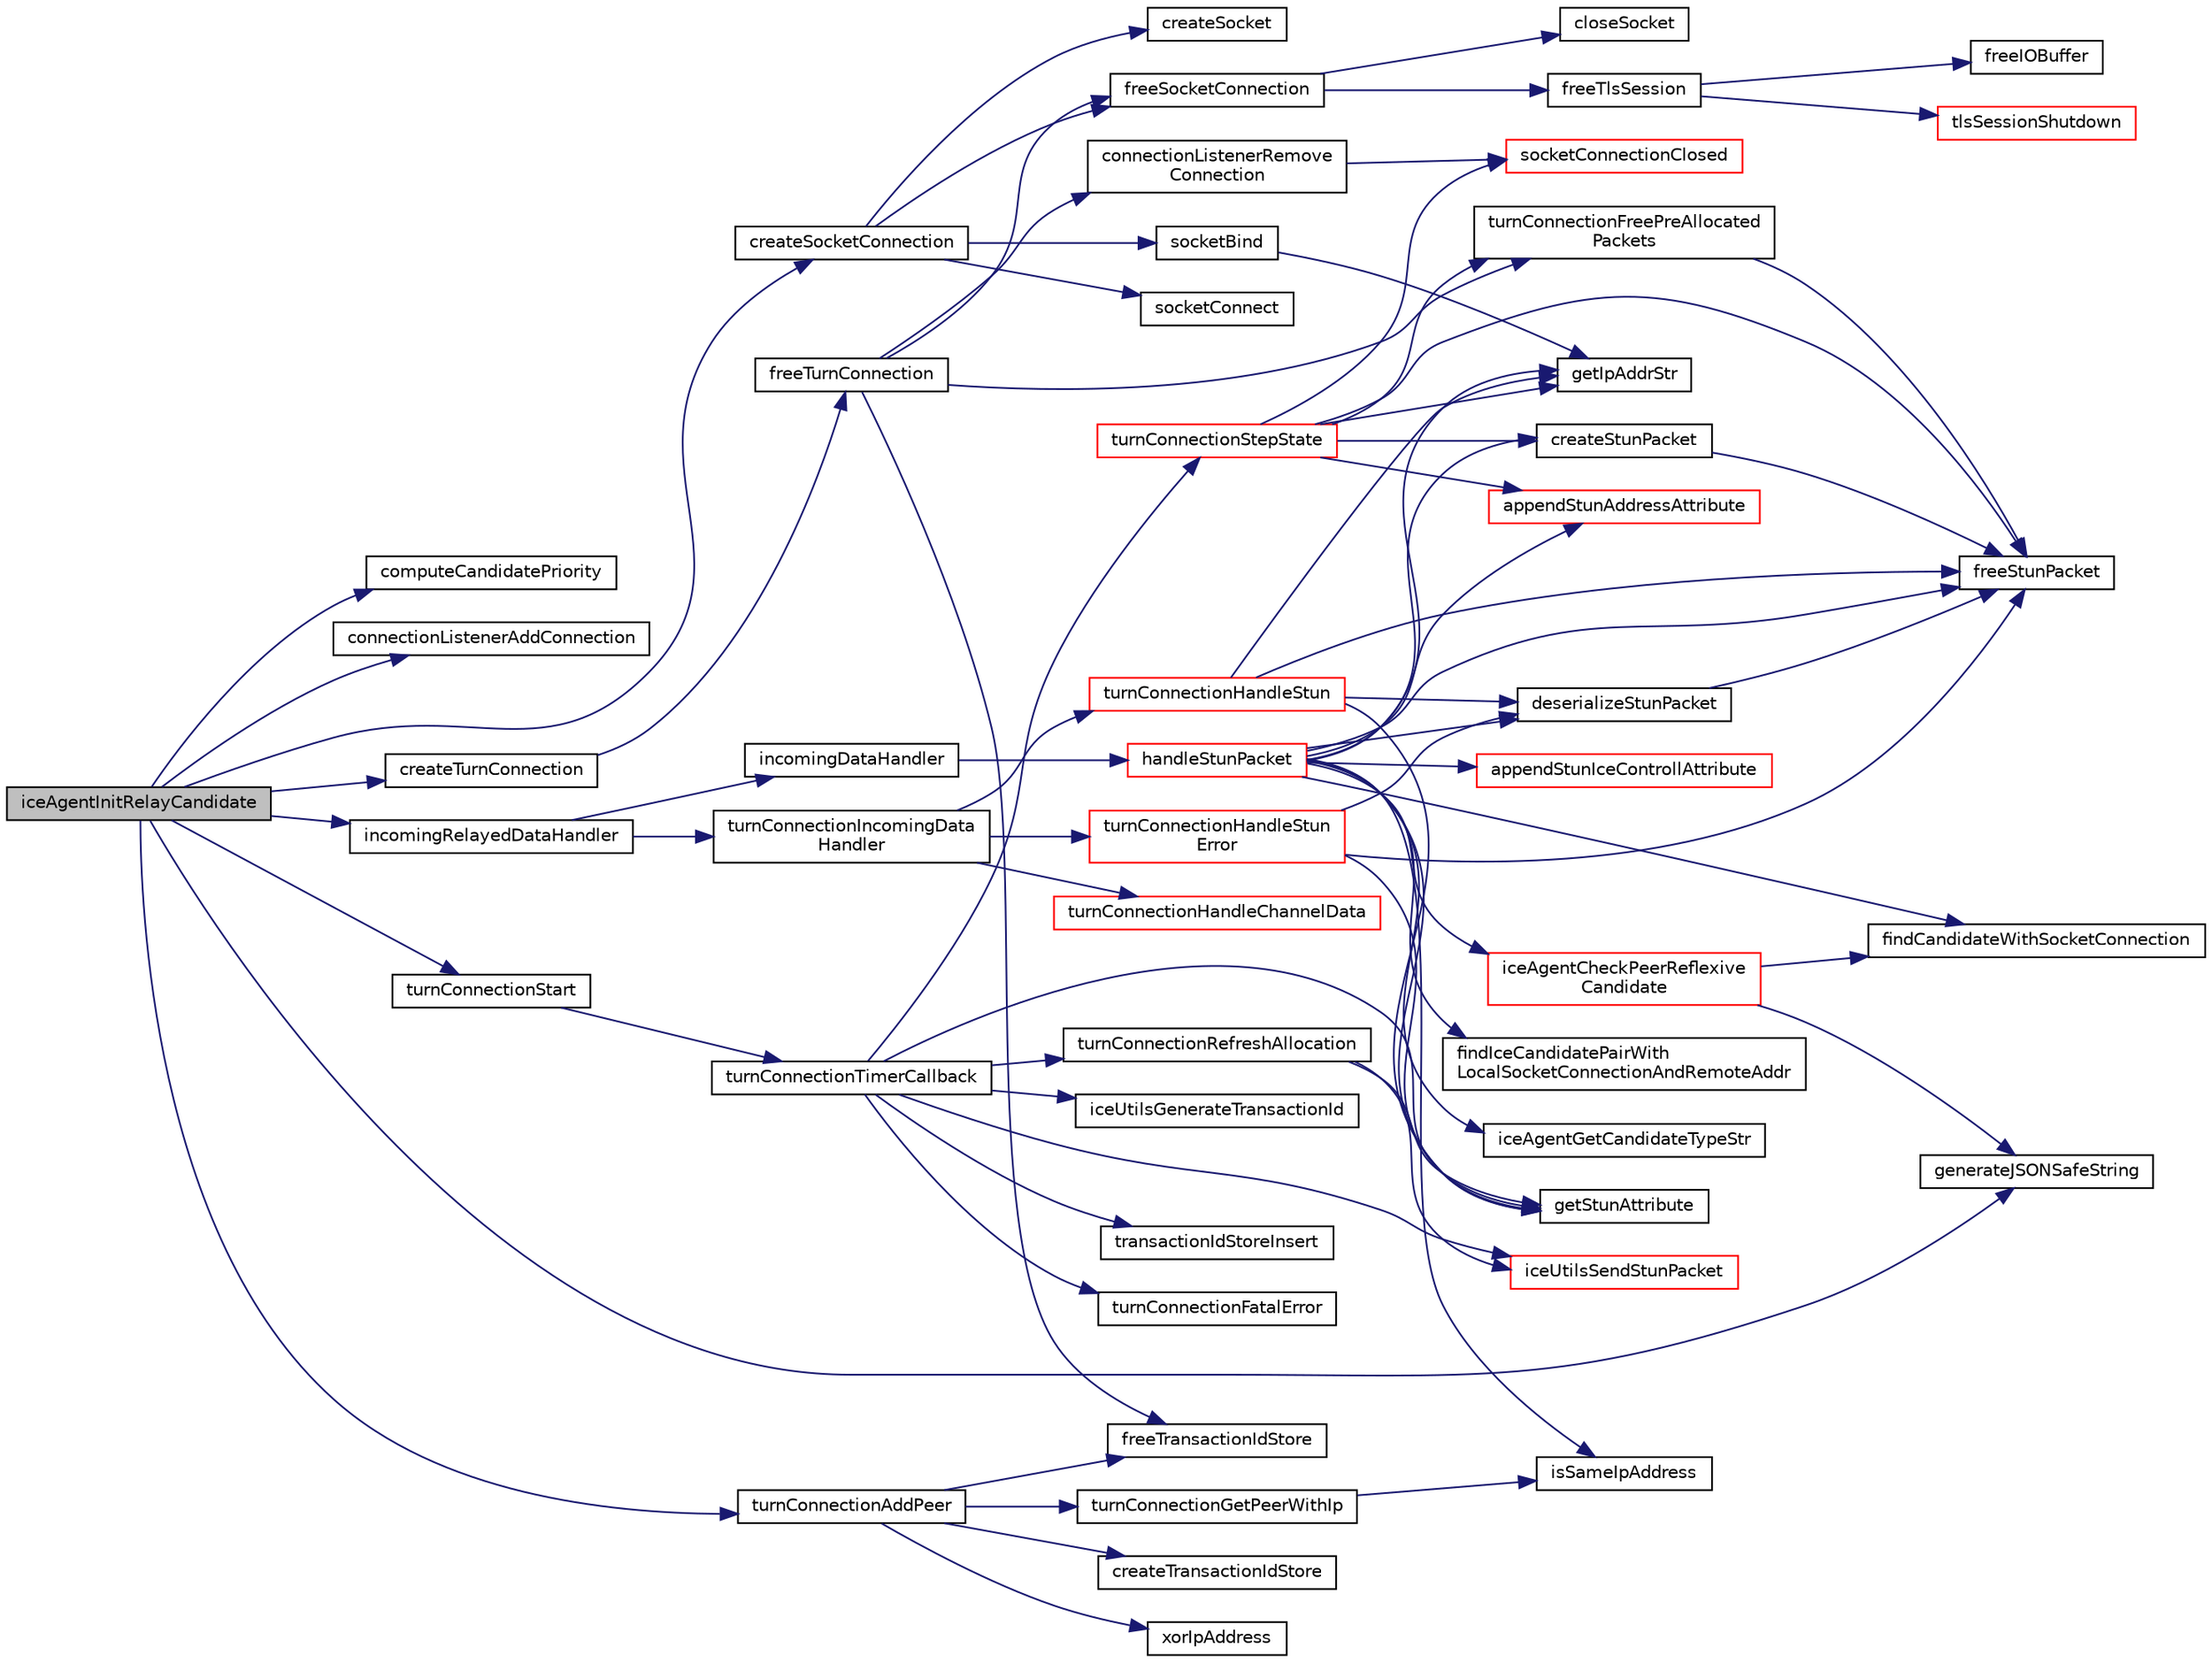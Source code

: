 digraph "iceAgentInitRelayCandidate"
{
 // LATEX_PDF_SIZE
  edge [fontname="Helvetica",fontsize="10",labelfontname="Helvetica",labelfontsize="10"];
  node [fontname="Helvetica",fontsize="10",shape=record];
  rankdir="LR";
  Node1 [label="iceAgentInitRelayCandidate",height=0.2,width=0.4,color="black", fillcolor="grey75", style="filled", fontcolor="black",tooltip=" "];
  Node1 -> Node2 [color="midnightblue",fontsize="10",style="solid",fontname="Helvetica"];
  Node2 [label="computeCandidatePriority",height=0.2,width=0.4,color="black", fillcolor="white", style="filled",URL="$IceAgent_8c.html#a59fb161f9a724412e557db0531d15cb9",tooltip=" "];
  Node1 -> Node3 [color="midnightblue",fontsize="10",style="solid",fontname="Helvetica"];
  Node3 [label="connectionListenerAddConnection",height=0.2,width=0.4,color="black", fillcolor="white", style="filled",URL="$ConnectionListener_8c.html#ac634ad15c50810bf36f61e6d3eb6f00d",tooltip=" "];
  Node1 -> Node4 [color="midnightblue",fontsize="10",style="solid",fontname="Helvetica"];
  Node4 [label="createSocketConnection",height=0.2,width=0.4,color="black", fillcolor="white", style="filled",URL="$SocketConnection_8c.html#a5dd11b0d4a90925f1f6019984576125a",tooltip=" "];
  Node4 -> Node5 [color="midnightblue",fontsize="10",style="solid",fontname="Helvetica"];
  Node5 [label="createSocket",height=0.2,width=0.4,color="black", fillcolor="white", style="filled",URL="$Network_8c.html#ab3ab2228bda4eb3452e7dcff085f78d1",tooltip=" "];
  Node4 -> Node6 [color="midnightblue",fontsize="10",style="solid",fontname="Helvetica"];
  Node6 [label="freeSocketConnection",height=0.2,width=0.4,color="black", fillcolor="white", style="filled",URL="$SocketConnection_8c.html#aeea1e134b1c24f7138c4784b9b146e6b",tooltip=" "];
  Node6 -> Node7 [color="midnightblue",fontsize="10",style="solid",fontname="Helvetica"];
  Node7 [label="closeSocket",height=0.2,width=0.4,color="black", fillcolor="white", style="filled",URL="$Network_8c.html#a8c64aed52ea980830d0f9db66fc93e1b",tooltip=" "];
  Node6 -> Node8 [color="midnightblue",fontsize="10",style="solid",fontname="Helvetica"];
  Node8 [label="freeTlsSession",height=0.2,width=0.4,color="black", fillcolor="white", style="filled",URL="$Tls_8h.html#a5913d6c2f44307241d2402af463f9fec",tooltip=" "];
  Node8 -> Node9 [color="midnightblue",fontsize="10",style="solid",fontname="Helvetica"];
  Node9 [label="freeIOBuffer",height=0.2,width=0.4,color="black", fillcolor="white", style="filled",URL="$IOBuffer_8c.html#a716982d27f4e9cf43d6737555e684289",tooltip=" "];
  Node8 -> Node10 [color="midnightblue",fontsize="10",style="solid",fontname="Helvetica"];
  Node10 [label="tlsSessionShutdown",height=0.2,width=0.4,color="red", fillcolor="white", style="filled",URL="$Tls__mbedtls_8c.html#aca41778af81f4d5b5a71dcaf5e686bb9",tooltip=" "];
  Node4 -> Node12 [color="midnightblue",fontsize="10",style="solid",fontname="Helvetica"];
  Node12 [label="socketBind",height=0.2,width=0.4,color="black", fillcolor="white", style="filled",URL="$Network_8c.html#a4f29c6a3a39d3d89eb7e05a3fa461ca1",tooltip=" "];
  Node12 -> Node13 [color="midnightblue",fontsize="10",style="solid",fontname="Helvetica"];
  Node13 [label="getIpAddrStr",height=0.2,width=0.4,color="black", fillcolor="white", style="filled",URL="$Network_8c.html#afaa547109e09c5a34437553b7258e818",tooltip=" "];
  Node4 -> Node14 [color="midnightblue",fontsize="10",style="solid",fontname="Helvetica"];
  Node14 [label="socketConnect",height=0.2,width=0.4,color="black", fillcolor="white", style="filled",URL="$Network_8c.html#aa99495dceea7ec8f4bfaa84b3f981db9",tooltip=" "];
  Node1 -> Node15 [color="midnightblue",fontsize="10",style="solid",fontname="Helvetica"];
  Node15 [label="createTurnConnection",height=0.2,width=0.4,color="black", fillcolor="white", style="filled",URL="$TurnConnection_8c.html#a45124af8be2273f83db9e6278ae3d0d6",tooltip=" "];
  Node15 -> Node16 [color="midnightblue",fontsize="10",style="solid",fontname="Helvetica"];
  Node16 [label="freeTurnConnection",height=0.2,width=0.4,color="black", fillcolor="white", style="filled",URL="$TurnConnection_8c.html#aae1ee157e839fde1869e664af4424c6a",tooltip=" "];
  Node16 -> Node17 [color="midnightblue",fontsize="10",style="solid",fontname="Helvetica"];
  Node17 [label="connectionListenerRemove\lConnection",height=0.2,width=0.4,color="black", fillcolor="white", style="filled",URL="$ConnectionListener_8c.html#aadef069d7cf4137e975a3d91c8a46400",tooltip=" "];
  Node17 -> Node18 [color="midnightblue",fontsize="10",style="solid",fontname="Helvetica"];
  Node18 [label="socketConnectionClosed",height=0.2,width=0.4,color="red", fillcolor="white", style="filled",URL="$SocketConnection_8c.html#ae1067d81a0037b1cb7e2275d55b554a4",tooltip=" "];
  Node16 -> Node6 [color="midnightblue",fontsize="10",style="solid",fontname="Helvetica"];
  Node16 -> Node20 [color="midnightblue",fontsize="10",style="solid",fontname="Helvetica"];
  Node20 [label="freeTransactionIdStore",height=0.2,width=0.4,color="black", fillcolor="white", style="filled",URL="$IceUtils_8c.html#aed9b171e0c60584515c04c5dd47dd112",tooltip=" "];
  Node16 -> Node21 [color="midnightblue",fontsize="10",style="solid",fontname="Helvetica"];
  Node21 [label="turnConnectionFreePreAllocated\lPackets",height=0.2,width=0.4,color="black", fillcolor="white", style="filled",URL="$TurnConnection_8c.html#aad130b1edfa1b039733e0595c43ffd39",tooltip=" "];
  Node21 -> Node22 [color="midnightblue",fontsize="10",style="solid",fontname="Helvetica"];
  Node22 [label="freeStunPacket",height=0.2,width=0.4,color="black", fillcolor="white", style="filled",URL="$Stun_8c.html#a2ac5f96729bf2bfce45f59c72db4ff43",tooltip=" "];
  Node1 -> Node23 [color="midnightblue",fontsize="10",style="solid",fontname="Helvetica"];
  Node23 [label="generateJSONSafeString",height=0.2,width=0.4,color="black", fillcolor="white", style="filled",URL="$Include__i_8h.html#ab79572313888fc60c5f81fb85abee745",tooltip=" "];
  Node1 -> Node24 [color="midnightblue",fontsize="10",style="solid",fontname="Helvetica"];
  Node24 [label="incomingRelayedDataHandler",height=0.2,width=0.4,color="black", fillcolor="white", style="filled",URL="$IceAgent_8c.html#ac6d7992fc8ddf1009332e5f72ec42cff",tooltip=" "];
  Node24 -> Node25 [color="midnightblue",fontsize="10",style="solid",fontname="Helvetica"];
  Node25 [label="incomingDataHandler",height=0.2,width=0.4,color="black", fillcolor="white", style="filled",URL="$IceAgent_8c.html#a97079f5f6e61ff478f94f9934af5eec0",tooltip=" "];
  Node25 -> Node26 [color="midnightblue",fontsize="10",style="solid",fontname="Helvetica"];
  Node26 [label="handleStunPacket",height=0.2,width=0.4,color="red", fillcolor="white", style="filled",URL="$IceAgent_8c.html#a15dca4483895fee272df46d7e4a955d7",tooltip=" "];
  Node26 -> Node27 [color="midnightblue",fontsize="10",style="solid",fontname="Helvetica"];
  Node27 [label="appendStunAddressAttribute",height=0.2,width=0.4,color="red", fillcolor="white", style="filled",URL="$Stun_8c.html#ac341869341895d4bc3e767118bd27806",tooltip=" "];
  Node26 -> Node30 [color="midnightblue",fontsize="10",style="solid",fontname="Helvetica"];
  Node30 [label="appendStunIceControllAttribute",height=0.2,width=0.4,color="red", fillcolor="white", style="filled",URL="$Stun_8c.html#a732cf4db5674e2e1e5305eb4972ee92f",tooltip=" "];
  Node26 -> Node31 [color="midnightblue",fontsize="10",style="solid",fontname="Helvetica"];
  Node31 [label="createStunPacket",height=0.2,width=0.4,color="black", fillcolor="white", style="filled",URL="$Stun_8c.html#a82bd20e19952bf247d16b639fc091a34",tooltip=" "];
  Node31 -> Node22 [color="midnightblue",fontsize="10",style="solid",fontname="Helvetica"];
  Node26 -> Node32 [color="midnightblue",fontsize="10",style="solid",fontname="Helvetica"];
  Node32 [label="deserializeStunPacket",height=0.2,width=0.4,color="black", fillcolor="white", style="filled",URL="$Stun_8c.html#aea002b19e4dcaad8468f85eefbcf310d",tooltip=" "];
  Node32 -> Node22 [color="midnightblue",fontsize="10",style="solid",fontname="Helvetica"];
  Node26 -> Node33 [color="midnightblue",fontsize="10",style="solid",fontname="Helvetica"];
  Node33 [label="findCandidateWithSocketConnection",height=0.2,width=0.4,color="black", fillcolor="white", style="filled",URL="$IceAgent_8c.html#a05490163eb865856c99e237d2334ffd2",tooltip=" "];
  Node26 -> Node34 [color="midnightblue",fontsize="10",style="solid",fontname="Helvetica"];
  Node34 [label="findIceCandidatePairWith\lLocalSocketConnectionAndRemoteAddr",height=0.2,width=0.4,color="black", fillcolor="white", style="filled",URL="$IceAgent_8c.html#a89108fd9fa5c7ef370f55cf8e69a7d77",tooltip=" "];
  Node26 -> Node22 [color="midnightblue",fontsize="10",style="solid",fontname="Helvetica"];
  Node26 -> Node13 [color="midnightblue",fontsize="10",style="solid",fontname="Helvetica"];
  Node26 -> Node35 [color="midnightblue",fontsize="10",style="solid",fontname="Helvetica"];
  Node35 [label="getStunAttribute",height=0.2,width=0.4,color="black", fillcolor="white", style="filled",URL="$Stun_8c.html#a248e137a0c4fac05726e2182c0c1f383",tooltip=" "];
  Node26 -> Node36 [color="midnightblue",fontsize="10",style="solid",fontname="Helvetica"];
  Node36 [label="iceAgentCheckPeerReflexive\lCandidate",height=0.2,width=0.4,color="red", fillcolor="white", style="filled",URL="$IceAgent_8c.html#ab24d8045a6f9c765883d38003cb624b8",tooltip=" "];
  Node36 -> Node33 [color="midnightblue",fontsize="10",style="solid",fontname="Helvetica"];
  Node36 -> Node23 [color="midnightblue",fontsize="10",style="solid",fontname="Helvetica"];
  Node26 -> Node44 [color="midnightblue",fontsize="10",style="solid",fontname="Helvetica"];
  Node44 [label="iceAgentGetCandidateTypeStr",height=0.2,width=0.4,color="black", fillcolor="white", style="filled",URL="$IceAgent_8c.html#a58c93902e850d579024bde109e85ab8b",tooltip=" "];
  Node26 -> Node58 [color="midnightblue",fontsize="10",style="solid",fontname="Helvetica"];
  Node58 [label="isSameIpAddress",height=0.2,width=0.4,color="black", fillcolor="white", style="filled",URL="$Network_8c.html#a05d12502235a4a9313ba49cdfc4487a4",tooltip=" "];
  Node24 -> Node61 [color="midnightblue",fontsize="10",style="solid",fontname="Helvetica"];
  Node61 [label="turnConnectionIncomingData\lHandler",height=0.2,width=0.4,color="black", fillcolor="white", style="filled",URL="$TurnConnection_8c.html#a8a64d1bd035e1d61ccadb5a22a7d1281",tooltip=" "];
  Node61 -> Node62 [color="midnightblue",fontsize="10",style="solid",fontname="Helvetica"];
  Node62 [label="turnConnectionHandleChannelData",height=0.2,width=0.4,color="red", fillcolor="white", style="filled",URL="$TurnConnection_8c.html#a469ffb6f5621fc4161cbfb2e8dbe1c3f",tooltip=" "];
  Node61 -> Node65 [color="midnightblue",fontsize="10",style="solid",fontname="Helvetica"];
  Node65 [label="turnConnectionHandleStun",height=0.2,width=0.4,color="red", fillcolor="white", style="filled",URL="$TurnConnection_8c.html#ac7590c1bfdb16e75113b2d4f6bebd2a6",tooltip=" "];
  Node65 -> Node32 [color="midnightblue",fontsize="10",style="solid",fontname="Helvetica"];
  Node65 -> Node22 [color="midnightblue",fontsize="10",style="solid",fontname="Helvetica"];
  Node65 -> Node13 [color="midnightblue",fontsize="10",style="solid",fontname="Helvetica"];
  Node65 -> Node35 [color="midnightblue",fontsize="10",style="solid",fontname="Helvetica"];
  Node61 -> Node66 [color="midnightblue",fontsize="10",style="solid",fontname="Helvetica"];
  Node66 [label="turnConnectionHandleStun\lError",height=0.2,width=0.4,color="red", fillcolor="white", style="filled",URL="$TurnConnection_8c.html#aaec43f30cc20102b0d073b4fff07d8b6",tooltip=" "];
  Node66 -> Node32 [color="midnightblue",fontsize="10",style="solid",fontname="Helvetica"];
  Node66 -> Node22 [color="midnightblue",fontsize="10",style="solid",fontname="Helvetica"];
  Node66 -> Node35 [color="midnightblue",fontsize="10",style="solid",fontname="Helvetica"];
  Node1 -> Node69 [color="midnightblue",fontsize="10",style="solid",fontname="Helvetica"];
  Node69 [label="turnConnectionAddPeer",height=0.2,width=0.4,color="black", fillcolor="white", style="filled",URL="$TurnConnection_8c.html#a4f67b773202384cba95d1390981aa127",tooltip=" "];
  Node69 -> Node39 [color="midnightblue",fontsize="10",style="solid",fontname="Helvetica"];
  Node39 [label="createTransactionIdStore",height=0.2,width=0.4,color="black", fillcolor="white", style="filled",URL="$IceUtils_8c.html#a253397f5ac2ab54ecf549f88096ed942",tooltip=" "];
  Node69 -> Node20 [color="midnightblue",fontsize="10",style="solid",fontname="Helvetica"];
  Node69 -> Node57 [color="midnightblue",fontsize="10",style="solid",fontname="Helvetica"];
  Node57 [label="turnConnectionGetPeerWithIp",height=0.2,width=0.4,color="black", fillcolor="white", style="filled",URL="$TurnConnection_8c.html#a9554f30fbafbccca935277837ee1b2dc",tooltip=" "];
  Node57 -> Node58 [color="midnightblue",fontsize="10",style="solid",fontname="Helvetica"];
  Node69 -> Node51 [color="midnightblue",fontsize="10",style="solid",fontname="Helvetica"];
  Node51 [label="xorIpAddress",height=0.2,width=0.4,color="black", fillcolor="white", style="filled",URL="$Stun_8c.html#a086d658c6275e5a5161934025b070c24",tooltip=" "];
  Node1 -> Node70 [color="midnightblue",fontsize="10",style="solid",fontname="Helvetica"];
  Node70 [label="turnConnectionStart",height=0.2,width=0.4,color="black", fillcolor="white", style="filled",URL="$TurnConnection_8c.html#a5b98aaf2a1b05b95f8cb088cf29aac54",tooltip=" "];
  Node70 -> Node71 [color="midnightblue",fontsize="10",style="solid",fontname="Helvetica"];
  Node71 [label="turnConnectionTimerCallback",height=0.2,width=0.4,color="black", fillcolor="white", style="filled",URL="$TurnConnection_8c.html#af01ecc35132ec796882b5cfca6c25e0c",tooltip=" "];
  Node71 -> Node35 [color="midnightblue",fontsize="10",style="solid",fontname="Helvetica"];
  Node71 -> Node72 [color="midnightblue",fontsize="10",style="solid",fontname="Helvetica"];
  Node72 [label="iceUtilsGenerateTransactionId",height=0.2,width=0.4,color="black", fillcolor="white", style="filled",URL="$IceUtils_8c.html#a89ee133f24fad86858f66674cde36103",tooltip=" "];
  Node71 -> Node47 [color="midnightblue",fontsize="10",style="solid",fontname="Helvetica"];
  Node47 [label="iceUtilsSendStunPacket",height=0.2,width=0.4,color="red", fillcolor="white", style="filled",URL="$IceUtils_8c.html#a163008ed55dd5e46e25737a89d5beabb",tooltip=" "];
  Node71 -> Node73 [color="midnightblue",fontsize="10",style="solid",fontname="Helvetica"];
  Node73 [label="transactionIdStoreInsert",height=0.2,width=0.4,color="black", fillcolor="white", style="filled",URL="$IceUtils_8c.html#acfc63004cbbadc9fa89e311798da9ab6",tooltip=" "];
  Node71 -> Node74 [color="midnightblue",fontsize="10",style="solid",fontname="Helvetica"];
  Node74 [label="turnConnectionFatalError",height=0.2,width=0.4,color="black", fillcolor="white", style="filled",URL="$TurnConnection_8c.html#af4341add5387bdfe56b1916ed0d9fed1",tooltip=" "];
  Node71 -> Node75 [color="midnightblue",fontsize="10",style="solid",fontname="Helvetica"];
  Node75 [label="turnConnectionRefreshAllocation",height=0.2,width=0.4,color="black", fillcolor="white", style="filled",URL="$TurnConnection_8c.html#a46459e6ac66501521c9160b1fcdf6d84",tooltip=" "];
  Node75 -> Node35 [color="midnightblue",fontsize="10",style="solid",fontname="Helvetica"];
  Node75 -> Node47 [color="midnightblue",fontsize="10",style="solid",fontname="Helvetica"];
  Node71 -> Node76 [color="midnightblue",fontsize="10",style="solid",fontname="Helvetica"];
  Node76 [label="turnConnectionStepState",height=0.2,width=0.4,color="red", fillcolor="white", style="filled",URL="$TurnConnection_8c.html#ae091e90d262a8b35996555dbc4f0d7d9",tooltip=" "];
  Node76 -> Node27 [color="midnightblue",fontsize="10",style="solid",fontname="Helvetica"];
  Node76 -> Node31 [color="midnightblue",fontsize="10",style="solid",fontname="Helvetica"];
  Node76 -> Node22 [color="midnightblue",fontsize="10",style="solid",fontname="Helvetica"];
  Node76 -> Node13 [color="midnightblue",fontsize="10",style="solid",fontname="Helvetica"];
  Node76 -> Node18 [color="midnightblue",fontsize="10",style="solid",fontname="Helvetica"];
  Node76 -> Node21 [color="midnightblue",fontsize="10",style="solid",fontname="Helvetica"];
}
